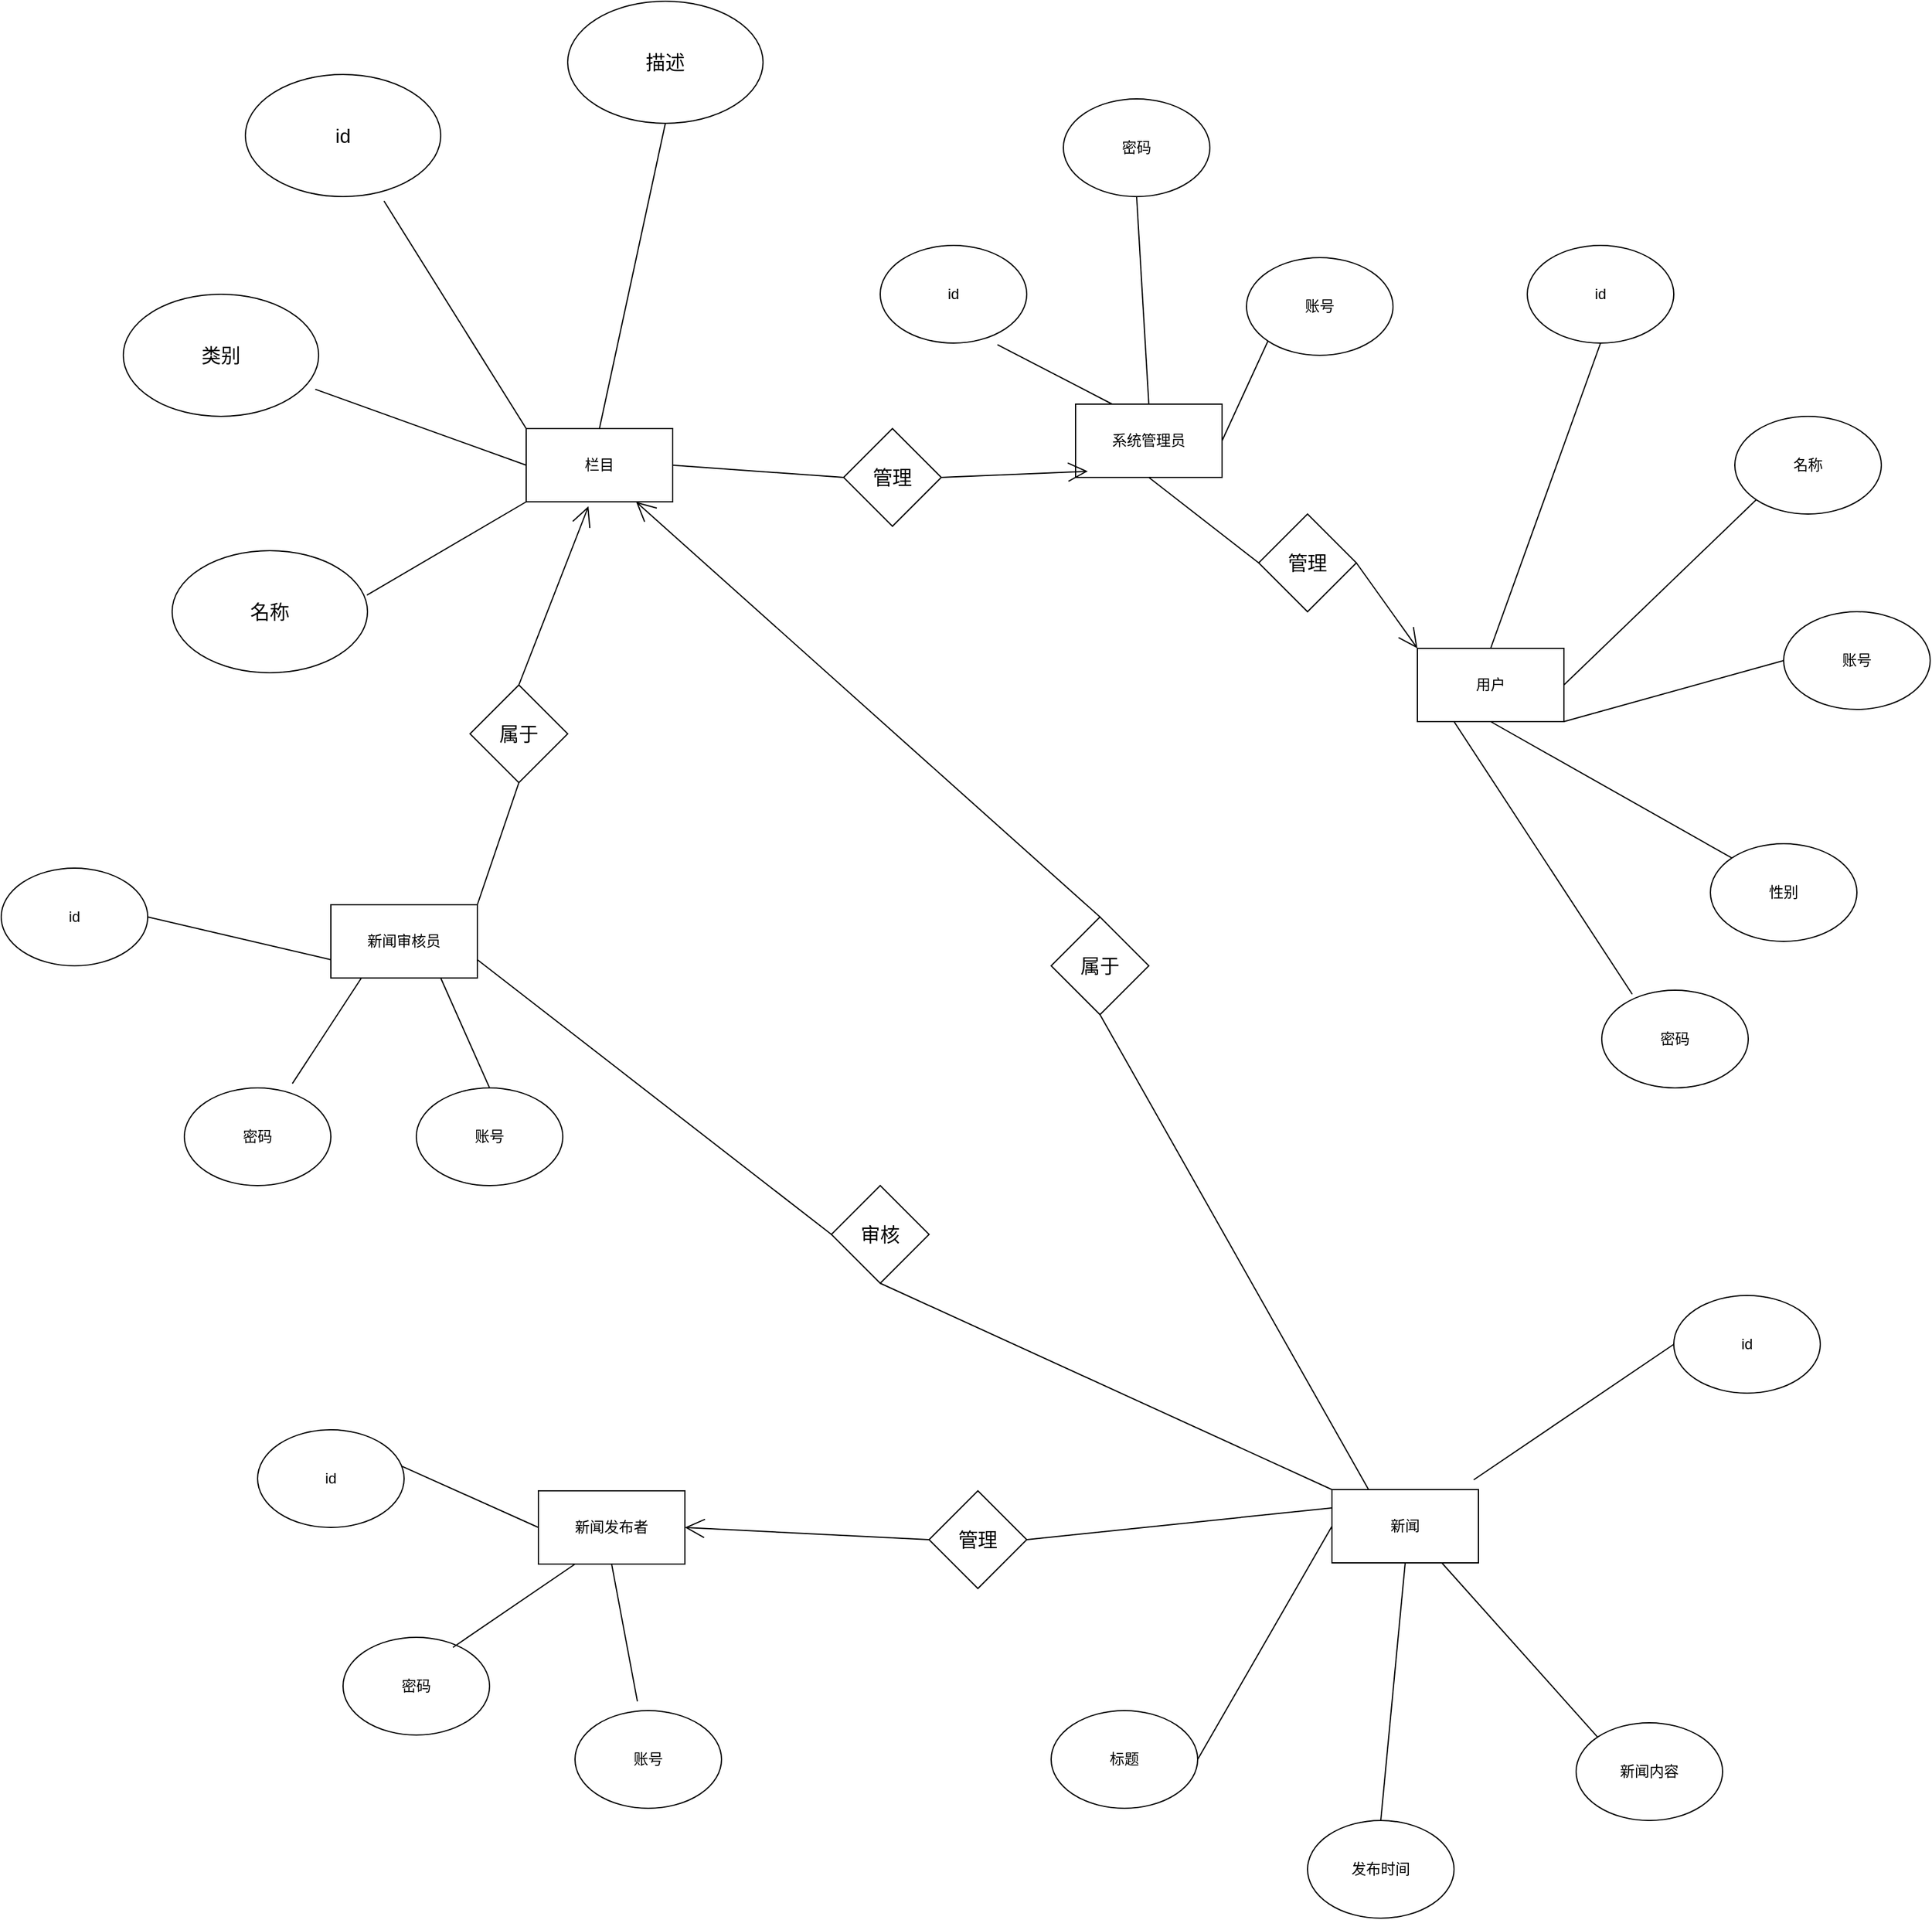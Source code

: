 <mxfile version="20.5.1" type="github"><diagram id="J8WeHaZU6zitpAYrlE3c" name="第 1 页"><mxGraphModel dx="4979" dy="3485" grid="1" gridSize="10" guides="1" tooltips="1" connect="1" arrows="1" fold="1" page="1" pageScale="1" pageWidth="827" pageHeight="1169" math="0" shadow="0"><root><mxCell id="0"/><mxCell id="1" parent="0"/><mxCell id="1MFYiJVyGQu6Pg4gotuM-1" value="用户" style="rounded=0;whiteSpace=wrap;html=1;" parent="1" vertex="1"><mxGeometry x="1110" y="420" width="120" height="60" as="geometry"/></mxCell><mxCell id="1MFYiJVyGQu6Pg4gotuM-2" value="栏目" style="rounded=0;whiteSpace=wrap;html=1;" parent="1" vertex="1"><mxGeometry x="380" y="240" width="120" height="60" as="geometry"/></mxCell><mxCell id="1MFYiJVyGQu6Pg4gotuM-3" value="系统管理员" style="rounded=0;whiteSpace=wrap;html=1;" parent="1" vertex="1"><mxGeometry x="830" y="220" width="120" height="60" as="geometry"/></mxCell><mxCell id="1MFYiJVyGQu6Pg4gotuM-4" value="新闻" style="rounded=0;whiteSpace=wrap;html=1;" parent="1" vertex="1"><mxGeometry x="1040" y="1109" width="120" height="60" as="geometry"/></mxCell><mxCell id="1MFYiJVyGQu6Pg4gotuM-5" value="新闻审核员" style="rounded=0;whiteSpace=wrap;html=1;" parent="1" vertex="1"><mxGeometry x="220" y="630" width="120" height="60" as="geometry"/></mxCell><mxCell id="1MFYiJVyGQu6Pg4gotuM-9" value="性别" style="ellipse;whiteSpace=wrap;html=1;" parent="1" vertex="1"><mxGeometry x="1350" y="580" width="120" height="80" as="geometry"/></mxCell><mxCell id="1MFYiJVyGQu6Pg4gotuM-11" value="id" style="ellipse;whiteSpace=wrap;html=1;" parent="1" vertex="1"><mxGeometry x="1320" y="950" width="120" height="80" as="geometry"/></mxCell><mxCell id="1MFYiJVyGQu6Pg4gotuM-13" value="标题" style="ellipse;whiteSpace=wrap;html=1;" parent="1" vertex="1"><mxGeometry x="810" y="1290" width="120" height="80" as="geometry"/></mxCell><mxCell id="1MFYiJVyGQu6Pg4gotuM-14" value="发布时间" style="ellipse;whiteSpace=wrap;html=1;" parent="1" vertex="1"><mxGeometry x="1020" y="1380" width="120" height="80" as="geometry"/></mxCell><mxCell id="1MFYiJVyGQu6Pg4gotuM-15" value="新闻内容" style="ellipse;whiteSpace=wrap;html=1;" parent="1" vertex="1"><mxGeometry x="1240" y="1300" width="120" height="80" as="geometry"/></mxCell><mxCell id="1MFYiJVyGQu6Pg4gotuM-17" value="新闻发布者" style="rounded=0;whiteSpace=wrap;html=1;" parent="1" vertex="1"><mxGeometry x="390" y="1110" width="120" height="60" as="geometry"/></mxCell><mxCell id="jvQdz74RtFI-dexhiLP6-1" value="id" style="ellipse;whiteSpace=wrap;html=1;" parent="1" vertex="1"><mxGeometry x="1200" y="90" width="120" height="80" as="geometry"/></mxCell><mxCell id="jvQdz74RtFI-dexhiLP6-2" value="名称" style="ellipse;whiteSpace=wrap;html=1;" parent="1" vertex="1"><mxGeometry x="1370" y="230" width="120" height="80" as="geometry"/></mxCell><mxCell id="jvQdz74RtFI-dexhiLP6-3" value="账号" style="ellipse;whiteSpace=wrap;html=1;" parent="1" vertex="1"><mxGeometry x="1410" y="390" width="120" height="80" as="geometry"/></mxCell><mxCell id="jvQdz74RtFI-dexhiLP6-4" value="id" style="ellipse;whiteSpace=wrap;html=1;" parent="1" vertex="1"><mxGeometry x="670" y="90" width="120" height="80" as="geometry"/></mxCell><mxCell id="jvQdz74RtFI-dexhiLP6-6" value="账号" style="ellipse;whiteSpace=wrap;html=1;" parent="1" vertex="1"><mxGeometry x="970" y="100" width="120" height="80" as="geometry"/></mxCell><mxCell id="jvQdz74RtFI-dexhiLP6-7" value="密码" style="ellipse;whiteSpace=wrap;html=1;" parent="1" vertex="1"><mxGeometry x="1261" y="700" width="120" height="80" as="geometry"/></mxCell><mxCell id="jvQdz74RtFI-dexhiLP6-8" value="密码" style="ellipse;whiteSpace=wrap;html=1;" parent="1" vertex="1"><mxGeometry x="820" y="-30" width="120" height="80" as="geometry"/></mxCell><mxCell id="jvQdz74RtFI-dexhiLP6-10" value="id" style="ellipse;whiteSpace=wrap;html=1;" parent="1" vertex="1"><mxGeometry x="160" y="1060" width="120" height="80" as="geometry"/></mxCell><mxCell id="jvQdz74RtFI-dexhiLP6-11" value="账号" style="ellipse;whiteSpace=wrap;html=1;" parent="1" vertex="1"><mxGeometry x="420" y="1290" width="120" height="80" as="geometry"/></mxCell><mxCell id="jvQdz74RtFI-dexhiLP6-12" value="密码" style="ellipse;whiteSpace=wrap;html=1;" parent="1" vertex="1"><mxGeometry x="230" y="1230" width="120" height="80" as="geometry"/></mxCell><mxCell id="jvQdz74RtFI-dexhiLP6-13" value="id" style="ellipse;whiteSpace=wrap;html=1;" parent="1" vertex="1"><mxGeometry x="-50" y="600" width="120" height="80" as="geometry"/></mxCell><mxCell id="jvQdz74RtFI-dexhiLP6-14" value="账号" style="ellipse;whiteSpace=wrap;html=1;" parent="1" vertex="1"><mxGeometry x="290" y="780" width="120" height="80" as="geometry"/></mxCell><mxCell id="jvQdz74RtFI-dexhiLP6-15" value="密码" style="ellipse;whiteSpace=wrap;html=1;" parent="1" vertex="1"><mxGeometry x="100" y="780" width="120" height="80" as="geometry"/></mxCell><mxCell id="jvQdz74RtFI-dexhiLP6-16" value="id" style="ellipse;whiteSpace=wrap;html=1;fontSize=16;" parent="1" vertex="1"><mxGeometry x="150" y="-50" width="160" height="100" as="geometry"/></mxCell><mxCell id="jvQdz74RtFI-dexhiLP6-17" value="类别" style="ellipse;whiteSpace=wrap;html=1;fontSize=16;" parent="1" vertex="1"><mxGeometry x="50" y="130" width="160" height="100" as="geometry"/></mxCell><mxCell id="jvQdz74RtFI-dexhiLP6-18" value="名称" style="ellipse;whiteSpace=wrap;html=1;fontSize=16;" parent="1" vertex="1"><mxGeometry x="90" y="340" width="160" height="100" as="geometry"/></mxCell><mxCell id="jvQdz74RtFI-dexhiLP6-19" value="描述" style="ellipse;whiteSpace=wrap;html=1;fontSize=16;" parent="1" vertex="1"><mxGeometry x="414" y="-110" width="160" height="100" as="geometry"/></mxCell><mxCell id="jvQdz74RtFI-dexhiLP6-21" value="" style="endArrow=none;html=1;rounded=0;fontSize=12;startSize=14;endSize=14;sourcePerimeterSpacing=8;targetPerimeterSpacing=8;curved=1;exitX=1;exitY=0.5;exitDx=0;exitDy=0;entryX=0;entryY=0.75;entryDx=0;entryDy=0;" parent="1" source="jvQdz74RtFI-dexhiLP6-13" target="1MFYiJVyGQu6Pg4gotuM-5" edge="1"><mxGeometry width="50" height="50" relative="1" as="geometry"><mxPoint x="120" y="634.5" as="sourcePoint"/><mxPoint x="170" y="584.5" as="targetPoint"/></mxGeometry></mxCell><mxCell id="jvQdz74RtFI-dexhiLP6-22" value="" style="endArrow=none;html=1;rounded=0;fontSize=12;startSize=14;endSize=14;sourcePerimeterSpacing=8;targetPerimeterSpacing=8;curved=1;exitX=0.997;exitY=0.364;exitDx=0;exitDy=0;exitPerimeter=0;entryX=0;entryY=1;entryDx=0;entryDy=0;" parent="1" source="jvQdz74RtFI-dexhiLP6-18" target="1MFYiJVyGQu6Pg4gotuM-2" edge="1"><mxGeometry width="50" height="50" relative="1" as="geometry"><mxPoint x="310" y="360.0" as="sourcePoint"/><mxPoint x="360" y="310.0" as="targetPoint"/></mxGeometry></mxCell><mxCell id="jvQdz74RtFI-dexhiLP6-23" value="" style="endArrow=none;html=1;rounded=0;fontSize=12;startSize=14;endSize=14;sourcePerimeterSpacing=8;targetPerimeterSpacing=8;curved=1;exitX=0.5;exitY=1;exitDx=0;exitDy=0;entryX=0.5;entryY=0;entryDx=0;entryDy=0;" parent="1" source="jvQdz74RtFI-dexhiLP6-19" target="1MFYiJVyGQu6Pg4gotuM-2" edge="1"><mxGeometry width="50" height="50" relative="1" as="geometry"><mxPoint x="590" y="310" as="sourcePoint"/><mxPoint x="610" y="530.0" as="targetPoint"/></mxGeometry></mxCell><mxCell id="jvQdz74RtFI-dexhiLP6-35" value="" style="endArrow=none;html=1;rounded=0;fontSize=12;startSize=14;endSize=14;sourcePerimeterSpacing=8;targetPerimeterSpacing=8;curved=1;exitX=0.5;exitY=0;exitDx=0;exitDy=0;entryX=0.75;entryY=1;entryDx=0;entryDy=0;" parent="1" source="jvQdz74RtFI-dexhiLP6-14" target="1MFYiJVyGQu6Pg4gotuM-5" edge="1"><mxGeometry width="50" height="50" relative="1" as="geometry"><mxPoint x="370" y="750.0" as="sourcePoint"/><mxPoint x="420" y="700.0" as="targetPoint"/></mxGeometry></mxCell><mxCell id="jvQdz74RtFI-dexhiLP6-36" value="" style="endArrow=none;html=1;rounded=0;fontSize=12;startSize=14;endSize=14;sourcePerimeterSpacing=8;targetPerimeterSpacing=8;curved=1;" parent="1" source="jvQdz74RtFI-dexhiLP6-15" edge="1"><mxGeometry width="50" height="50" relative="1" as="geometry"><mxPoint x="195" y="740.0" as="sourcePoint"/><mxPoint x="245" y="690.0" as="targetPoint"/></mxGeometry></mxCell><mxCell id="jvQdz74RtFI-dexhiLP6-37" value="" style="endArrow=none;html=1;rounded=0;fontSize=12;startSize=14;endSize=14;sourcePerimeterSpacing=8;targetPerimeterSpacing=8;curved=1;entryX=0;entryY=0;entryDx=0;entryDy=0;" parent="1" source="jvQdz74RtFI-dexhiLP6-16" target="1MFYiJVyGQu6Pg4gotuM-2" edge="1"><mxGeometry width="50" height="50" relative="1" as="geometry"><mxPoint x="504" as="sourcePoint"/><mxPoint x="450.0" y="250" as="targetPoint"/></mxGeometry></mxCell><mxCell id="jvQdz74RtFI-dexhiLP6-38" value="" style="endArrow=none;html=1;rounded=0;fontSize=12;startSize=14;endSize=14;sourcePerimeterSpacing=8;targetPerimeterSpacing=8;curved=1;entryX=0;entryY=0.5;entryDx=0;entryDy=0;" parent="1" source="jvQdz74RtFI-dexhiLP6-17" target="1MFYiJVyGQu6Pg4gotuM-2" edge="1"><mxGeometry width="50" height="50" relative="1" as="geometry"><mxPoint x="273.37" y="63.668" as="sourcePoint"/><mxPoint x="390.0" y="250" as="targetPoint"/></mxGeometry></mxCell><mxCell id="jvQdz74RtFI-dexhiLP6-40" value="" style="endArrow=none;html=1;rounded=0;fontSize=12;startSize=14;endSize=14;sourcePerimeterSpacing=8;targetPerimeterSpacing=8;curved=1;exitX=0.986;exitY=0.374;exitDx=0;exitDy=0;exitPerimeter=0;entryX=0;entryY=0.5;entryDx=0;entryDy=0;" parent="1" source="jvQdz74RtFI-dexhiLP6-10" target="1MFYiJVyGQu6Pg4gotuM-17" edge="1"><mxGeometry width="50" height="50" relative="1" as="geometry"><mxPoint x="325" y="1070" as="sourcePoint"/><mxPoint x="375" y="1020" as="targetPoint"/></mxGeometry></mxCell><mxCell id="jvQdz74RtFI-dexhiLP6-41" value="" style="endArrow=none;html=1;rounded=0;fontSize=12;startSize=14;endSize=14;sourcePerimeterSpacing=8;targetPerimeterSpacing=8;curved=1;entryX=0.25;entryY=1;entryDx=0;entryDy=0;exitX=0.75;exitY=0.103;exitDx=0;exitDy=0;exitPerimeter=0;" parent="1" source="jvQdz74RtFI-dexhiLP6-12" target="1MFYiJVyGQu6Pg4gotuM-17" edge="1"><mxGeometry width="50" height="50" relative="1" as="geometry"><mxPoint x="288.32" y="1099.92" as="sourcePoint"/><mxPoint x="400" y="1150" as="targetPoint"/></mxGeometry></mxCell><mxCell id="jvQdz74RtFI-dexhiLP6-42" value="" style="endArrow=none;html=1;rounded=0;fontSize=12;startSize=14;endSize=14;sourcePerimeterSpacing=8;targetPerimeterSpacing=8;curved=1;entryX=0.5;entryY=1;entryDx=0;entryDy=0;" parent="1" source="jvQdz74RtFI-dexhiLP6-11" target="1MFYiJVyGQu6Pg4gotuM-17" edge="1"><mxGeometry width="50" height="50" relative="1" as="geometry"><mxPoint x="336.941" y="1239.701" as="sourcePoint"/><mxPoint x="410" y="1160" as="targetPoint"/></mxGeometry></mxCell><mxCell id="jvQdz74RtFI-dexhiLP6-43" value="" style="endArrow=none;html=1;rounded=0;fontSize=12;startSize=14;endSize=14;sourcePerimeterSpacing=8;targetPerimeterSpacing=8;curved=1;exitX=0.8;exitY=1.016;exitDx=0;exitDy=0;exitPerimeter=0;entryX=0.25;entryY=0;entryDx=0;entryDy=0;" parent="1" source="jvQdz74RtFI-dexhiLP6-4" target="1MFYiJVyGQu6Pg4gotuM-3" edge="1"><mxGeometry width="50" height="50" relative="1" as="geometry"><mxPoint x="504" as="sourcePoint"/><mxPoint x="450" y="250" as="targetPoint"/></mxGeometry></mxCell><mxCell id="jvQdz74RtFI-dexhiLP6-44" value="" style="endArrow=none;html=1;rounded=0;fontSize=12;startSize=14;endSize=14;sourcePerimeterSpacing=8;targetPerimeterSpacing=8;curved=1;exitX=0.5;exitY=1;exitDx=0;exitDy=0;entryX=0.5;entryY=0;entryDx=0;entryDy=0;" parent="1" source="jvQdz74RtFI-dexhiLP6-8" target="1MFYiJVyGQu6Pg4gotuM-3" edge="1"><mxGeometry width="50" height="50" relative="1" as="geometry"><mxPoint x="799.04" y="159.28" as="sourcePoint"/><mxPoint x="861.909" y="222" as="targetPoint"/></mxGeometry></mxCell><mxCell id="jvQdz74RtFI-dexhiLP6-45" value="" style="endArrow=none;html=1;rounded=0;fontSize=12;startSize=14;endSize=14;sourcePerimeterSpacing=8;targetPerimeterSpacing=8;curved=1;exitX=0;exitY=1;exitDx=0;exitDy=0;entryX=1;entryY=0.5;entryDx=0;entryDy=0;" parent="1" source="jvQdz74RtFI-dexhiLP6-6" target="1MFYiJVyGQu6Pg4gotuM-3" edge="1"><mxGeometry width="50" height="50" relative="1" as="geometry"><mxPoint x="890" y="60" as="sourcePoint"/><mxPoint x="900" y="230" as="targetPoint"/></mxGeometry></mxCell><mxCell id="jvQdz74RtFI-dexhiLP6-46" value="" style="endArrow=none;html=1;rounded=0;fontSize=12;startSize=14;endSize=14;sourcePerimeterSpacing=8;targetPerimeterSpacing=8;curved=1;exitX=0.5;exitY=0;exitDx=0;exitDy=0;entryX=0.5;entryY=1;entryDx=0;entryDy=0;" parent="1" source="1MFYiJVyGQu6Pg4gotuM-1" target="jvQdz74RtFI-dexhiLP6-1" edge="1"><mxGeometry width="50" height="50" relative="1" as="geometry"><mxPoint x="890" y="60" as="sourcePoint"/><mxPoint x="900" y="230" as="targetPoint"/></mxGeometry></mxCell><mxCell id="jvQdz74RtFI-dexhiLP6-47" value="" style="endArrow=none;html=1;rounded=0;fontSize=12;startSize=14;endSize=14;sourcePerimeterSpacing=8;targetPerimeterSpacing=8;curved=1;exitX=1;exitY=0.5;exitDx=0;exitDy=0;entryX=0;entryY=1;entryDx=0;entryDy=0;" parent="1" source="1MFYiJVyGQu6Pg4gotuM-1" target="jvQdz74RtFI-dexhiLP6-2" edge="1"><mxGeometry width="50" height="50" relative="1" as="geometry"><mxPoint x="1180" y="430" as="sourcePoint"/><mxPoint x="1270" y="180" as="targetPoint"/></mxGeometry></mxCell><mxCell id="jvQdz74RtFI-dexhiLP6-48" value="" style="endArrow=none;html=1;rounded=0;fontSize=12;startSize=14;endSize=14;sourcePerimeterSpacing=8;targetPerimeterSpacing=8;curved=1;exitX=1;exitY=1;exitDx=0;exitDy=0;entryX=0;entryY=0.5;entryDx=0;entryDy=0;" parent="1" source="1MFYiJVyGQu6Pg4gotuM-1" target="jvQdz74RtFI-dexhiLP6-3" edge="1"><mxGeometry width="50" height="50" relative="1" as="geometry"><mxPoint x="1240" y="460" as="sourcePoint"/><mxPoint x="1397.574" y="308.284" as="targetPoint"/></mxGeometry></mxCell><mxCell id="jvQdz74RtFI-dexhiLP6-49" value="" style="endArrow=none;html=1;rounded=0;fontSize=12;startSize=14;endSize=14;sourcePerimeterSpacing=8;targetPerimeterSpacing=8;curved=1;exitX=0.5;exitY=1;exitDx=0;exitDy=0;entryX=0;entryY=0;entryDx=0;entryDy=0;" parent="1" source="1MFYiJVyGQu6Pg4gotuM-1" target="1MFYiJVyGQu6Pg4gotuM-9" edge="1"><mxGeometry width="50" height="50" relative="1" as="geometry"><mxPoint x="1240" y="490" as="sourcePoint"/><mxPoint x="1420" y="440" as="targetPoint"/></mxGeometry></mxCell><mxCell id="jvQdz74RtFI-dexhiLP6-50" value="" style="endArrow=none;html=1;rounded=0;fontSize=12;startSize=14;endSize=14;sourcePerimeterSpacing=8;targetPerimeterSpacing=8;curved=1;entryX=0.208;entryY=0.041;entryDx=0;entryDy=0;entryPerimeter=0;exitX=0.25;exitY=1;exitDx=0;exitDy=0;" parent="1" source="1MFYiJVyGQu6Pg4gotuM-1" target="jvQdz74RtFI-dexhiLP6-7" edge="1"><mxGeometry width="50" height="50" relative="1" as="geometry"><mxPoint x="1170" y="470" as="sourcePoint"/><mxPoint x="1377.574" y="601.716" as="targetPoint"/></mxGeometry></mxCell><mxCell id="jvQdz74RtFI-dexhiLP6-52" value="" style="endArrow=none;html=1;rounded=0;fontSize=12;startSize=14;endSize=14;sourcePerimeterSpacing=8;targetPerimeterSpacing=8;curved=1;entryX=0;entryY=0.5;entryDx=0;entryDy=0;" parent="1" source="1MFYiJVyGQu6Pg4gotuM-4" target="1MFYiJVyGQu6Pg4gotuM-11" edge="1"><mxGeometry width="50" height="50" relative="1" as="geometry"><mxPoint x="1110" y="760" as="sourcePoint"/><mxPoint x="1255.96" y="983.28" as="targetPoint"/></mxGeometry></mxCell><mxCell id="jvQdz74RtFI-dexhiLP6-54" value="" style="endArrow=none;html=1;rounded=0;fontSize=12;startSize=14;endSize=14;sourcePerimeterSpacing=8;targetPerimeterSpacing=8;curved=1;exitX=0.75;exitY=1;exitDx=0;exitDy=0;entryX=0;entryY=0;entryDx=0;entryDy=0;" parent="1" source="1MFYiJVyGQu6Pg4gotuM-4" target="1MFYiJVyGQu6Pg4gotuM-15" edge="1"><mxGeometry width="50" height="50" relative="1" as="geometry"><mxPoint x="1170" y="1149" as="sourcePoint"/><mxPoint x="1365.366" y="1195.085" as="targetPoint"/></mxGeometry></mxCell><mxCell id="jvQdz74RtFI-dexhiLP6-55" value="" style="endArrow=none;html=1;rounded=0;fontSize=12;startSize=14;endSize=14;sourcePerimeterSpacing=8;targetPerimeterSpacing=8;curved=1;exitX=0.5;exitY=1;exitDx=0;exitDy=0;entryX=0.5;entryY=0;entryDx=0;entryDy=0;" parent="1" source="1MFYiJVyGQu6Pg4gotuM-4" target="1MFYiJVyGQu6Pg4gotuM-14" edge="1"><mxGeometry width="50" height="50" relative="1" as="geometry"><mxPoint x="1140" y="1179" as="sourcePoint"/><mxPoint x="1267.574" y="1321.716" as="targetPoint"/></mxGeometry></mxCell><mxCell id="jvQdz74RtFI-dexhiLP6-56" value="" style="endArrow=none;html=1;rounded=0;fontSize=12;startSize=14;endSize=14;sourcePerimeterSpacing=8;targetPerimeterSpacing=8;curved=1;exitX=0;exitY=0.5;exitDx=0;exitDy=0;entryX=1;entryY=0.5;entryDx=0;entryDy=0;" parent="1" source="1MFYiJVyGQu6Pg4gotuM-4" target="1MFYiJVyGQu6Pg4gotuM-13" edge="1"><mxGeometry width="50" height="50" relative="1" as="geometry"><mxPoint x="1110" y="1179" as="sourcePoint"/><mxPoint x="1090" y="1390.0" as="targetPoint"/></mxGeometry></mxCell><mxCell id="jvQdz74RtFI-dexhiLP6-59" style="edgeStyle=none;curved=1;rounded=0;orthogonalLoop=1;jettySize=auto;html=1;exitX=0.5;exitY=0;exitDx=0;exitDy=0;entryX=0.425;entryY=1.061;entryDx=0;entryDy=0;entryPerimeter=0;fontSize=12;endArrow=open;startSize=14;endSize=14;sourcePerimeterSpacing=8;targetPerimeterSpacing=8;" parent="1" source="jvQdz74RtFI-dexhiLP6-57" target="1MFYiJVyGQu6Pg4gotuM-2" edge="1"><mxGeometry relative="1" as="geometry"/></mxCell><mxCell id="jvQdz74RtFI-dexhiLP6-57" value="属于" style="rhombus;whiteSpace=wrap;html=1;fontSize=16;" parent="1" vertex="1"><mxGeometry x="334" y="450" width="80" height="80" as="geometry"/></mxCell><mxCell id="jvQdz74RtFI-dexhiLP6-63" value="" style="endArrow=none;html=1;rounded=0;fontSize=12;startSize=14;endSize=14;sourcePerimeterSpacing=8;targetPerimeterSpacing=8;curved=1;exitX=1;exitY=0;exitDx=0;exitDy=0;entryX=0.5;entryY=1;entryDx=0;entryDy=0;" parent="1" source="1MFYiJVyGQu6Pg4gotuM-5" target="jvQdz74RtFI-dexhiLP6-57" edge="1"><mxGeometry width="50" height="50" relative="1" as="geometry"><mxPoint x="259.52" y="386.4" as="sourcePoint"/><mxPoint x="390" y="310" as="targetPoint"/></mxGeometry></mxCell><mxCell id="jvQdz74RtFI-dexhiLP6-68" style="edgeStyle=none;curved=1;rounded=0;orthogonalLoop=1;jettySize=auto;html=1;exitX=1;exitY=0.5;exitDx=0;exitDy=0;entryX=0;entryY=0;entryDx=0;entryDy=0;fontSize=12;endArrow=open;startSize=14;endSize=14;sourcePerimeterSpacing=8;targetPerimeterSpacing=8;" parent="1" source="jvQdz74RtFI-dexhiLP6-64" target="1MFYiJVyGQu6Pg4gotuM-1" edge="1"><mxGeometry relative="1" as="geometry"/></mxCell><mxCell id="jvQdz74RtFI-dexhiLP6-64" value="管理" style="rhombus;whiteSpace=wrap;html=1;fontSize=16;" parent="1" vertex="1"><mxGeometry x="980" y="310" width="80" height="80" as="geometry"/></mxCell><mxCell id="jvQdz74RtFI-dexhiLP6-67" value="" style="endArrow=none;html=1;rounded=0;fontSize=12;startSize=14;endSize=14;sourcePerimeterSpacing=8;targetPerimeterSpacing=8;curved=1;exitX=0.5;exitY=1;exitDx=0;exitDy=0;entryX=0;entryY=0.5;entryDx=0;entryDy=0;" parent="1" source="1MFYiJVyGQu6Pg4gotuM-3" target="jvQdz74RtFI-dexhiLP6-64" edge="1"><mxGeometry width="50" height="50" relative="1" as="geometry"><mxPoint x="590.0" y="428.2" as="sourcePoint"/><mxPoint x="720.48" y="351.8" as="targetPoint"/></mxGeometry></mxCell><mxCell id="jvQdz74RtFI-dexhiLP6-70" style="edgeStyle=none;curved=1;rounded=0;orthogonalLoop=1;jettySize=auto;html=1;exitX=0;exitY=0.5;exitDx=0;exitDy=0;entryX=1;entryY=0.5;entryDx=0;entryDy=0;fontSize=12;endArrow=open;startSize=14;endSize=14;sourcePerimeterSpacing=8;targetPerimeterSpacing=8;" parent="1" source="jvQdz74RtFI-dexhiLP6-69" target="1MFYiJVyGQu6Pg4gotuM-17" edge="1"><mxGeometry relative="1" as="geometry"/></mxCell><mxCell id="jvQdz74RtFI-dexhiLP6-69" value="管理" style="rhombus;whiteSpace=wrap;html=1;fontSize=16;" parent="1" vertex="1"><mxGeometry x="710" y="1110" width="80" height="80" as="geometry"/></mxCell><mxCell id="jvQdz74RtFI-dexhiLP6-71" value="" style="endArrow=none;html=1;rounded=0;fontSize=12;startSize=14;endSize=14;sourcePerimeterSpacing=8;targetPerimeterSpacing=8;curved=1;exitX=0;exitY=0.25;exitDx=0;exitDy=0;entryX=1;entryY=0.5;entryDx=0;entryDy=0;" parent="1" source="1MFYiJVyGQu6Pg4gotuM-4" target="jvQdz74RtFI-dexhiLP6-69" edge="1"><mxGeometry width="50" height="50" relative="1" as="geometry"><mxPoint x="1050" y="1149" as="sourcePoint"/><mxPoint x="950" y="1290.0" as="targetPoint"/></mxGeometry></mxCell><mxCell id="jvQdz74RtFI-dexhiLP6-72" value="审核" style="rhombus;whiteSpace=wrap;html=1;fontSize=16;" parent="1" vertex="1"><mxGeometry x="630" y="860" width="80" height="80" as="geometry"/></mxCell><mxCell id="jvQdz74RtFI-dexhiLP6-73" style="edgeStyle=none;curved=1;rounded=0;orthogonalLoop=1;jettySize=auto;html=1;exitX=1;exitY=0.5;exitDx=0;exitDy=0;entryX=0;entryY=0.75;entryDx=0;entryDy=0;fontSize=12;endArrow=open;startSize=14;endSize=14;sourcePerimeterSpacing=8;targetPerimeterSpacing=8;" parent="1" source="jvQdz74RtFI-dexhiLP6-74" edge="1"><mxGeometry relative="1" as="geometry"><mxPoint x="840" y="275" as="targetPoint"/></mxGeometry></mxCell><mxCell id="jvQdz74RtFI-dexhiLP6-74" value="管理" style="rhombus;whiteSpace=wrap;html=1;fontSize=16;" parent="1" vertex="1"><mxGeometry x="640" y="240" width="80" height="80" as="geometry"/></mxCell><mxCell id="jvQdz74RtFI-dexhiLP6-75" value="" style="endArrow=none;html=1;rounded=0;fontSize=12;startSize=14;endSize=14;sourcePerimeterSpacing=8;targetPerimeterSpacing=8;curved=1;exitX=1;exitY=0.5;exitDx=0;exitDy=0;entryX=0;entryY=0.5;entryDx=0;entryDy=0;" parent="1" source="1MFYiJVyGQu6Pg4gotuM-2" target="jvQdz74RtFI-dexhiLP6-74" edge="1"><mxGeometry width="50" height="50" relative="1" as="geometry"><mxPoint x="510" y="310" as="sourcePoint"/><mxPoint x="730.48" y="361.8" as="targetPoint"/></mxGeometry></mxCell><mxCell id="jvQdz74RtFI-dexhiLP6-78" style="edgeStyle=none;curved=1;rounded=0;orthogonalLoop=1;jettySize=auto;html=1;exitX=0.5;exitY=0;exitDx=0;exitDy=0;fontSize=12;endArrow=open;startSize=14;endSize=14;sourcePerimeterSpacing=8;targetPerimeterSpacing=8;entryX=0.75;entryY=1;entryDx=0;entryDy=0;" parent="1" source="jvQdz74RtFI-dexhiLP6-76" target="1MFYiJVyGQu6Pg4gotuM-2" edge="1"><mxGeometry relative="1" as="geometry"><mxPoint x="650.129" y="537.871" as="targetPoint"/></mxGeometry></mxCell><mxCell id="jvQdz74RtFI-dexhiLP6-76" value="属于" style="rhombus;whiteSpace=wrap;html=1;fontSize=16;" parent="1" vertex="1"><mxGeometry x="810" y="640" width="80" height="80" as="geometry"/></mxCell><mxCell id="jvQdz74RtFI-dexhiLP6-79" value="" style="endArrow=none;html=1;rounded=0;fontSize=12;startSize=14;endSize=14;sourcePerimeterSpacing=8;targetPerimeterSpacing=8;curved=1;entryX=0.25;entryY=0;entryDx=0;entryDy=0;exitX=0.5;exitY=1;exitDx=0;exitDy=0;" parent="1" source="jvQdz74RtFI-dexhiLP6-76" target="1MFYiJVyGQu6Pg4gotuM-4" edge="1"><mxGeometry width="50" height="50" relative="1" as="geometry"><mxPoint x="710" y="1080" as="sourcePoint"/><mxPoint x="760" y="1030" as="targetPoint"/></mxGeometry></mxCell><mxCell id="jvQdz74RtFI-dexhiLP6-80" value="" style="endArrow=none;html=1;rounded=0;fontSize=12;startSize=14;endSize=14;sourcePerimeterSpacing=8;targetPerimeterSpacing=8;curved=1;exitX=0.5;exitY=1;exitDx=0;exitDy=0;entryX=0;entryY=0;entryDx=0;entryDy=0;" parent="1" source="jvQdz74RtFI-dexhiLP6-72" target="1MFYiJVyGQu6Pg4gotuM-4" edge="1"><mxGeometry width="50" height="50" relative="1" as="geometry"><mxPoint x="800" y="1010" as="sourcePoint"/><mxPoint x="850" y="960" as="targetPoint"/></mxGeometry></mxCell><mxCell id="jvQdz74RtFI-dexhiLP6-81" value="" style="endArrow=none;html=1;rounded=0;fontSize=12;startSize=14;endSize=14;sourcePerimeterSpacing=8;targetPerimeterSpacing=8;curved=1;exitX=1;exitY=0.75;exitDx=0;exitDy=0;entryX=0;entryY=0.5;entryDx=0;entryDy=0;" parent="1" source="1MFYiJVyGQu6Pg4gotuM-5" target="jvQdz74RtFI-dexhiLP6-72" edge="1"><mxGeometry width="50" height="50" relative="1" as="geometry"><mxPoint x="410" y="700.0" as="sourcePoint"/><mxPoint x="780" y="869" as="targetPoint"/></mxGeometry></mxCell></root></mxGraphModel></diagram></mxfile>